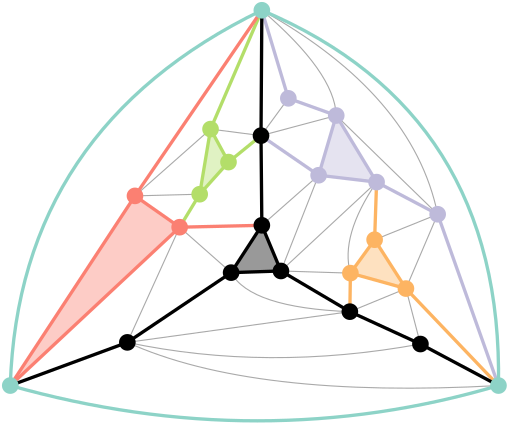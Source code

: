<?xml version="1.0"?>
<!DOCTYPE ipe SYSTEM "ipe.dtd">
<ipe version="70218" creator="Ipe 7.2.24">
<info created="D:20220428131539" modified="D:20220428132555"/>
<ipestyle name="basic">
<symbol name="arrow/arc(spx)">
<path stroke="sym-stroke" fill="sym-stroke" pen="sym-pen">
0 0 m
-1 0.333 l
-1 -0.333 l
h
</path>
</symbol>
<symbol name="arrow/farc(spx)">
<path stroke="sym-stroke" fill="white" pen="sym-pen">
0 0 m
-1 0.333 l
-1 -0.333 l
h
</path>
</symbol>
<symbol name="arrow/ptarc(spx)">
<path stroke="sym-stroke" fill="sym-stroke" pen="sym-pen">
0 0 m
-1 0.333 l
-0.8 0 l
-1 -0.333 l
h
</path>
</symbol>
<symbol name="arrow/fptarc(spx)">
<path stroke="sym-stroke" fill="white" pen="sym-pen">
0 0 m
-1 0.333 l
-0.8 0 l
-1 -0.333 l
h
</path>
</symbol>
<symbol name="mark/circle(sx)" transformations="translations">
<path fill="sym-stroke">
0.6 0 0 0.6 0 0 e
0.4 0 0 0.4 0 0 e
</path>
</symbol>
<symbol name="mark/disk(sx)" transformations="translations">
<path fill="sym-stroke">
0.6 0 0 0.6 0 0 e
</path>
</symbol>
<symbol name="mark/fdisk(sfx)" transformations="translations">
<group>
<path fill="sym-fill">
0.5 0 0 0.5 0 0 e
</path>
<path fill="sym-stroke" fillrule="eofill">
0.6 0 0 0.6 0 0 e
0.4 0 0 0.4 0 0 e
</path>
</group>
</symbol>
<symbol name="mark/box(sx)" transformations="translations">
<path fill="sym-stroke" fillrule="eofill">
-0.6 -0.6 m
0.6 -0.6 l
0.6 0.6 l
-0.6 0.6 l
h
-0.4 -0.4 m
0.4 -0.4 l
0.4 0.4 l
-0.4 0.4 l
h
</path>
</symbol>
<symbol name="mark/square(sx)" transformations="translations">
<path fill="sym-stroke">
-0.6 -0.6 m
0.6 -0.6 l
0.6 0.6 l
-0.6 0.6 l
h
</path>
</symbol>
<symbol name="mark/fsquare(sfx)" transformations="translations">
<group>
<path fill="sym-fill">
-0.5 -0.5 m
0.5 -0.5 l
0.5 0.5 l
-0.5 0.5 l
h
</path>
<path fill="sym-stroke" fillrule="eofill">
-0.6 -0.6 m
0.6 -0.6 l
0.6 0.6 l
-0.6 0.6 l
h
-0.4 -0.4 m
0.4 -0.4 l
0.4 0.4 l
-0.4 0.4 l
h
</path>
</group>
</symbol>
<symbol name="mark/cross(sx)" transformations="translations">
<group>
<path fill="sym-stroke">
-0.43 -0.57 m
0.57 0.43 l
0.43 0.57 l
-0.57 -0.43 l
h
</path>
<path fill="sym-stroke">
-0.43 0.57 m
0.57 -0.43 l
0.43 -0.57 l
-0.57 0.43 l
h
</path>
</group>
</symbol>
<symbol name="arrow/fnormal(spx)">
<path stroke="sym-stroke" fill="white" pen="sym-pen">
0 0 m
-1 0.333 l
-1 -0.333 l
h
</path>
</symbol>
<symbol name="arrow/pointed(spx)">
<path stroke="sym-stroke" fill="sym-stroke" pen="sym-pen">
0 0 m
-1 0.333 l
-0.8 0 l
-1 -0.333 l
h
</path>
</symbol>
<symbol name="arrow/fpointed(spx)">
<path stroke="sym-stroke" fill="white" pen="sym-pen">
0 0 m
-1 0.333 l
-0.8 0 l
-1 -0.333 l
h
</path>
</symbol>
<symbol name="arrow/linear(spx)">
<path stroke="sym-stroke" pen="sym-pen">
-1 0.333 m
0 0 l
-1 -0.333 l
</path>
</symbol>
<symbol name="arrow/fdouble(spx)">
<path stroke="sym-stroke" fill="white" pen="sym-pen">
0 0 m
-1 0.333 l
-1 -0.333 l
h
-1 0 m
-2 0.333 l
-2 -0.333 l
h
</path>
</symbol>
<symbol name="arrow/double(spx)">
<path stroke="sym-stroke" fill="sym-stroke" pen="sym-pen">
0 0 m
-1 0.333 l
-1 -0.333 l
h
-1 0 m
-2 0.333 l
-2 -0.333 l
h
</path>
</symbol>
<symbol name="arrow/mid-normal(spx)">
<path stroke="sym-stroke" fill="sym-stroke" pen="sym-pen">
0.5 0 m
-0.5 0.333 l
-0.5 -0.333 l
h
</path>
</symbol>
<symbol name="arrow/mid-fnormal(spx)">
<path stroke="sym-stroke" fill="white" pen="sym-pen">
0.5 0 m
-0.5 0.333 l
-0.5 -0.333 l
h
</path>
</symbol>
<symbol name="arrow/mid-pointed(spx)">
<path stroke="sym-stroke" fill="sym-stroke" pen="sym-pen">
0.5 0 m
-0.5 0.333 l
-0.3 0 l
-0.5 -0.333 l
h
</path>
</symbol>
<symbol name="arrow/mid-fpointed(spx)">
<path stroke="sym-stroke" fill="white" pen="sym-pen">
0.5 0 m
-0.5 0.333 l
-0.3 0 l
-0.5 -0.333 l
h
</path>
</symbol>
<symbol name="arrow/mid-double(spx)">
<path stroke="sym-stroke" fill="sym-stroke" pen="sym-pen">
1 0 m
0 0.333 l
0 -0.333 l
h
0 0 m
-1 0.333 l
-1 -0.333 l
h
</path>
</symbol>
<symbol name="arrow/mid-fdouble(spx)">
<path stroke="sym-stroke" fill="white" pen="sym-pen">
1 0 m
0 0.333 l
0 -0.333 l
h
0 0 m
-1 0.333 l
-1 -0.333 l
h
</path>
</symbol>
<anglesize name="22.5 deg" value="22.5"/>
<anglesize name="30 deg" value="30"/>
<anglesize name="45 deg" value="45"/>
<anglesize name="60 deg" value="60"/>
<anglesize name="90 deg" value="90"/>
<arrowsize name="large" value="10"/>
<arrowsize name="small" value="5"/>
<arrowsize name="tiny" value="3"/>
<color name="blue" value="0 0 1"/>
<color name="brown" value="0.647 0.165 0.165"/>
<color name="darkblue" value="0 0 0.545"/>
<color name="darkcyan" value="0 0.545 0.545"/>
<color name="darkgray" value="0.663"/>
<color name="darkgreen" value="0 0.392 0"/>
<color name="darkmagenta" value="0.545 0 0.545"/>
<color name="darkorange" value="1 0.549 0"/>
<color name="darkred" value="0.545 0 0"/>
<color name="gold" value="1 0.843 0"/>
<color name="gray" value="0.745"/>
<color name="green" value="0 1 0"/>
<color name="lightblue" value="0.678 0.847 0.902"/>
<color name="lightcyan" value="0.878 1 1"/>
<color name="lightgray" value="0.827"/>
<color name="lightgreen" value="0.565 0.933 0.565"/>
<color name="lightyellow" value="1 1 0.878"/>
<color name="navy" value="0 0 0.502"/>
<color name="orange" value="1 0.647 0"/>
<color name="pink" value="1 0.753 0.796"/>
<color name="purple" value="0.627 0.125 0.941"/>
<color name="red" value="1 0 0"/>
<color name="seagreen" value="0.18 0.545 0.341"/>
<color name="turquoise" value="0.251 0.878 0.816"/>
<color name="violet" value="0.933 0.51 0.933"/>
<color name="yellow" value="1 1 0"/>
<dashstyle name="dash dot dotted" value="[4 2 1 2 1 2] 0"/>
<dashstyle name="dash dotted" value="[4 2 1 2] 0"/>
<dashstyle name="dashed" value="[4] 0"/>
<dashstyle name="dotted" value="[1 3] 0"/>
<gridsize name="10 pts (~3.5 mm)" value="10"/>
<gridsize name="14 pts (~5 mm)" value="14"/>
<gridsize name="16 pts (~6 mm)" value="16"/>
<gridsize name="20 pts (~7 mm)" value="20"/>
<gridsize name="28 pts (~10 mm)" value="28"/>
<gridsize name="32 pts (~12 mm)" value="32"/>
<gridsize name="4 pts" value="4"/>
<gridsize name="56 pts (~20 mm)" value="56"/>
<gridsize name="8 pts (~3 mm)" value="8"/>
<opacity name="10%" value="0.1"/>
<opacity name="30%" value="0.3"/>
<opacity name="50%" value="0.5"/>
<opacity name="75%" value="0.75"/>
<pen name="fat" value="1.2"/>
<pen name="heavier" value="0.8"/>
<pen name="ultrafat" value="2"/>
<symbolsize name="large" value="5"/>
<symbolsize name="small" value="2"/>
<symbolsize name="tiny" value="1.1"/>
<textsize name="Huge" value="\Huge"/>
<textsize name="LARGE" value="\LARGE"/>
<textsize name="Large" value="\Large"/>
<textsize name="footnote" value="\footnotesize"/>
<textsize name="huge" value="\huge"/>
<textsize name="large" value="\large"/>
<textsize name="small" value="\small"/>
<textsize name="tiny" value="\tiny"/>
<textstyle name="center" begin="\begin{center}" end="\end{center}"/>
<textstyle name="item" begin="\begin{itemize}\item{}" end="\end{itemize}"/>
<textstyle name="itemize" begin="\begin{itemize}" end="\end{itemize}"/>
<tiling name="falling" angle="-60" step="4" width="1"/>
<tiling name="rising" angle="30" step="4" width="1"/>
</ipestyle>
<ipestyle name="brew">
<color name="aliceblue" value="0.941 0.973 1"/>
<color name="brew1" value="0.552 0.827 0.78"/>
<color name="brew2" value="1 1 0.701"/>
<color name="brew3" value="0.745 0.729 0.854"/>
<color name="brew4" value="0.984 0.501 0.447"/>
<color name="brew5" value="0.501 0.694 0.827"/>
<color name="brew6" value="0.992 0.705 0.384"/>
<color name="brew7" value="0.701 0.87 0.411"/>
<color name="brew8" value="0.988 0.803 0.898"/>
</ipestyle>
<ipestyle>
<opacity name="10%" value="0.1"/>
<opacity name="20%" value="0.2"/>
<opacity name="30%" value="0.3"/>
<opacity name="40%" value="0.4"/>
<opacity name="50%" value="0.5"/>
<opacity name="60%" value="0.6"/>
<opacity name="70%" value="0.7"/>
<opacity name="80%" value="0.8"/>
<opacity name="90%" value="0.9"/>
</ipestyle>
<ipestyle name="brew">
<color name="aliceblue" value="0.941 0.973 1"/>
<color name="brew1" value="0.552 0.827 0.78"/>
<color name="brew2" value="1 1 0.701"/>
<color name="brew3" value="0.745 0.729 0.854"/>
<color name="brew4" value="0.984 0.501 0.447"/>
<color name="brew5" value="0.501 0.694 0.827"/>
<color name="brew6" value="0.992 0.705 0.384"/>
<color name="brew7" value="0.701 0.87 0.411"/>
<color name="brew8" value="0.988 0.803 0.898"/>
</ipestyle>
<page>
<layer name="alpha"/>
<layer name="tripod_edges"/>
<layer name="non-tripod_edges"/>
<layer name="sperner_triangles"/>
<layer name="T"/>
<view layers="alpha tripod_edges non-tripod_edges sperner_triangles" active="T"/>
<view layers="alpha T" active="T"/>
<path layer="T" matrix="1 0 0 1 -0.00045033 -0.00027878" stroke="brew8" pen="ultrafat" cap="1">
175.336 582.773 m
178.324 675.429
265.899 717.871 c
</path>
<path matrix="1 0 0 1 -0.00045033 -0.00027878" stroke="brew8" pen="ultrafat" cap="1">
351.083 582.773 m
265.301 557.367
175.336 582.773 c
</path>
<path matrix="1 0 0 1 -0.00045033 -0.00027878" stroke="brew8" pen="ultrafat" cap="1">
217.479 598.315 m
175.336 582.773 l
</path>
<path matrix="1 0 0 1 -0.00045033 -0.00027878" stroke="brew8" pen="ultrafat" cap="1">
272.774 624.02 m
297.582 609.374 l
</path>
<path matrix="1 0 0 1 -0.00045033 -0.00027878" stroke="brew8" pen="ultrafat" cap="1">
297.582 609.374 m
322.987 597.717 l
</path>
<path matrix="1 0 0 1 -0.00045033 -0.00027878" stroke="brew8" pen="ultrafat" cap="1">
322.987 597.717 m
351.083 582.773 l
</path>
<path matrix="1 0 0 1 -0.00045033 -0.00027878" stroke="brew8" pen="ultrafat" cap="1">
254.84 623.422 m
217.479 598.315 l
</path>
<path matrix="1 0 0 1 0.0001817 -0.00005542" stroke="brew8" pen="ultrafat" cap="1">
265.899 640.458 m
265.6 672.739 l
</path>
<path matrix="1 0 0 1 0.0001817 -0.00005542" stroke="brew8" pen="ultrafat" cap="1">
265.6 672.739 m
265.899 717.871 l
</path>
<path matrix="1 0 0 1 -0.00045033 -0.00027878" stroke="brew8" pen="ultrafat" cap="1">
236.311 639.779 m
265.899 640.458 l
</path>
<path matrix="1 0 0 1 -0.00045033 -0.00027878" stroke="brew8" pen="ultrafat" cap="1">
220.229 651.051 m
265.899 717.871 l
</path>
<path matrix="1 0 0 1 -0.00032105 -0.00028787" stroke="brew8" pen="ultrafat" cap="1">
329.193 644.438 m
351.083 582.773 l
</path>
<path matrix="1 0 0 1 -0.00032105 -0.00028787" stroke="brew8" pen="ultrafat" cap="1">
275.435 686.174 m
265.899 717.871 l
</path>
<path matrix="1 0 0 1 -0.00032105 -0.00028787" stroke="brew8" pen="ultrafat" cap="1">
286.34 658.486 m
265.6 672.739 l
</path>
<path matrix="1 0 0 1 -0.00032105 -0.00028787" stroke="brew8" pen="ultrafat" cap="1">
307.21 656.012 m
329.193 644.438 l
</path>
<path matrix="1 0 0 1 -0.00032105 -0.00028787" stroke="brew8" pen="ultrafat" cap="1">
292.683 679.982 m
275.435 686.174 l
</path>
<path matrix="1 0 0 1 0.0001817 -0.00005542" stroke="brew8" pen="ultrafat" cap="1">
247.433 675.098 m
265.899 717.871 l
</path>
<path matrix="1 0 0 1 0.0001817 -0.00005542" stroke="brew8" pen="ultrafat" cap="1">
253.895 663.224 m
265.6 672.739 l
</path>
<path matrix="1 0 0 1 0.0001817 -0.00005542" stroke="brew8" pen="ultrafat" cap="1">
243.525 651.652 m
236.311 639.779 l
</path>
<path matrix="1 0 0 1 0.0002415 -0.00023942" stroke="brew8" pen="ultrafat" cap="1">
317.77 617.685 m
351.083 582.773 l
</path>
<path matrix="1 0 0 1 0.0002415 -0.00023942" stroke="brew8" pen="ultrafat" cap="1">
297.781 623.246 m
297.582 609.374 l
</path>
<path matrix="1 0 0 1 0.0002415 -0.00023942" stroke="brew8" pen="ultrafat" cap="1">
306.498 635.27 m
307.21 656.012 l
</path>
<path layer="sperner_triangles" fill="brew7" opacity="40%" stroke-opacity="opaque">
247.433 675.098 m
243.525 651.652 l
253.895 663.224 l
h
</path>
<path fill="brew3" opacity="40%" stroke-opacity="opaque">
286.34 658.486 m
307.21 656.012 l
292.683 679.982 l
h
</path>
<path fill="brew6" opacity="40%" stroke-opacity="opaque">
297.781 623.246 m
317.77 617.685 l
306.498 635.27 l
h
</path>
<path fill="black" opacity="40%" stroke-opacity="opaque">
254.84 623.422 m
272.774 624.02 l
265.899 640.458 l
h
</path>
<path fill="brew4" opacity="40%" stroke-opacity="opaque">
220.229 651.051 m
175.336 582.773 l
236.311 639.779 l
h
</path>
<path layer="non-tripod_edges" stroke="darkgray" cap="1">
217.479 598.315 m
267.722 587.626
322.987 597.717 c
</path>
<path stroke="darkgray" cap="1">
217.479 598.315 m
262.462 577.857
351.083 582.773 c
</path>
<path stroke="darkgray" cap="1">
297.582 609.374 m
217.479 598.315 l
</path>
<path stroke="darkgray" cap="1">
297.582 609.374 m
261.711 610.772
254.84 623.422 c
</path>
<path stroke="darkgray" cap="1">
254.84 623.422 m
236.311 639.779 l
</path>
<path stroke="darkgray" cap="1">
236.311 639.779 m
217.479 598.315 l
</path>
<path stroke="darkgray" cap="1">
220.229 651.051 m
243.525 651.652 l
</path>
<path stroke="darkgray" cap="1">
247.433 675.098 m
220.229 651.051 l
</path>
<path stroke="darkgray" cap="1">
247.433 675.098 m
265.6 672.739 l
</path>
<path stroke="darkgray" cap="1">
265.6 672.739 m
292.683 679.982 l
</path>
<path stroke="darkgray" cap="1">
275.435 686.174 m
265.6 672.739 l
</path>
<path stroke="darkgray" cap="1">
286.34 658.486 m
265.899 640.458 l
</path>
<path stroke="darkgray" cap="1">
272.774 624.02 m
307.21 656.012 l
</path>
<path stroke="darkgray" cap="1">
286.34 658.486 m
272.774 624.02 l
</path>
<path stroke="darkgray" cap="1">
272.774 624.02 m
297.781 623.246 l
</path>
<path stroke="darkgray" cap="1">
297.781 623.246 m
294.024 636.622
307.21 656.012 c
</path>
<path stroke="darkgray" cap="1">
306.498 635.27 m
329.193 644.438 l
</path>
<path stroke="darkgray" cap="1">
329.193 644.438 m
317.77 617.685 l
</path>
<path stroke="darkgray" cap="1">
329.193 644.438 m
309.354 663.675
292.683 679.982 c
</path>
<path stroke="darkgray" cap="1">
265.899 717.871 m
320.325 687.572
329.193 644.438 c
</path>
<path stroke="darkgray" cap="1">
297.582 609.374 m
317.77 617.685 l
</path>
<path stroke="darkgray" cap="1">
317.77 617.685 m
322.987 597.717 l
</path>
<path stroke="darkgray" cap="1">
292.683 679.982 m
292.07 695.538
265.899 717.871 c
</path>
<path layer="tripod_edges" stroke="brew7" pen="fat" cap="1">
247.433 675.098 m
265.899 717.871 l
</path>
<path stroke="brew7" pen="fat" cap="1">
253.895 663.224 m
265.6 672.739 l
</path>
<path stroke="brew7" pen="fat" cap="1">
243.525 651.652 m
236.311 639.779 l
</path>
<path stroke="brew4" pen="fat" cap="1">
236.311 639.779 m
175.336 582.773 l
</path>
<path stroke="brew4" pen="fat" cap="1">
236.311 639.779 m
265.899 640.458 l
</path>
<path stroke="brew4" pen="fat" cap="1">
220.229 651.051 m
265.899 717.871 l
</path>
<path stroke="brew4" pen="fat" cap="1">
220.229 651.051 m
175.336 582.773 l
h
</path>
<path stroke="brew3" pen="fat" cap="1">
329.193 644.438 m
351.083 582.773 l
</path>
<path stroke="brew6" pen="fat" cap="1">
317.77 617.685 m
351.083 582.773 l
</path>
<path stroke="brew6" pen="fat" cap="1">
297.781 623.246 m
297.582 609.374 l
</path>
<path stroke="brew6" pen="fat" cap="1">
306.498 635.27 m
307.21 656.012 l
</path>
<path stroke="brew3" pen="fat" cap="1">
275.435 686.174 m
265.899 717.871 l
</path>
<path stroke="brew3" pen="fat" cap="1">
286.34 658.486 m
265.6 672.739 l
</path>
<path stroke="black" pen="fat" cap="1">
217.479 598.315 m
175.336 582.773 l
</path>
<use layer="alpha" name="mark/disk(sx)" pos="265.899 640.458" size="large" stroke="black"/>
<use name="mark/disk(sx)" pos="272.774 624.02" size="large" stroke="black"/>
<use name="mark/disk(sx)" pos="254.84 623.422" size="large" stroke="black"/>
<path layer="tripod_edges" stroke="black" pen="fat" cap="1">
265.899 640.458 m
254.84 623.422 l
272.774 624.02 l
h
</path>
<use layer="alpha" name="mark/disk(sx)" pos="265.6 672.739" size="large" stroke="black"/>
<use name="mark/disk(sx)" pos="217.479 598.315" size="large" stroke="black"/>
<use name="mark/disk(sx)" pos="297.582 609.374" size="large" stroke="black"/>
<use name="mark/disk(sx)" pos="322.987 597.717" size="large" stroke="black"/>
<path layer="tripod_edges" stroke="black" pen="fat" cap="1">
272.774 624.02 m
297.582 609.374 l
</path>
<path stroke="black" pen="fat" cap="1">
297.582 609.374 m
322.987 597.717 l
</path>
<path stroke="black" pen="fat" cap="1">
322.987 597.717 m
351.083 582.773 l
</path>
<path stroke="black" pen="fat" cap="1">
254.84 623.422 m
217.479 598.315 l
</path>
<path stroke="black" pen="fat" cap="1">
265.899 640.458 m
265.6 672.739 l
</path>
<path stroke="black" pen="fat" cap="1">
265.6 672.739 m
265.899 717.871 l
</path>
<path stroke="brew1" pen="fat" cap="1">
175.336 582.773 m
178.324 675.429
265.899 717.871 c
</path>
<path stroke="brew1" pen="fat" cap="1">
265.899 717.871 m
352.876 681.107
351.083 582.773 c
</path>
<path stroke="brew1" pen="fat" cap="1">
351.083 582.773 m
265.301 557.367
175.336 582.773 c
</path>
<use layer="alpha" name="mark/disk(sx)" pos="265.899 717.871" size="large" stroke="brew1"/>
<use name="mark/disk(sx)" pos="351.083 582.773" size="large" stroke="brew1"/>
<use matrix="0.996506 0.0835214 -0.0835214 0.996506 48.6413 -9.64191" name="mark/disk(sx)" pos="292.671 645.941" size="large" stroke="brew3"/>
<use matrix="0.996506 0.0835214 -0.0835214 0.996506 48.6413 -9.64191" name="mark/disk(sx)" pos="300.787 666.832" size="large" stroke="brew3"/>
<use matrix="0.996506 0.0835214 -0.0835214 0.996506 48.6413 -9.64191" name="mark/disk(sx)" pos="313.261 641.732" size="large" stroke="brew3"/>
<path layer="tripod_edges" matrix="0.996506 0.0835214 -0.0835214 0.996506 48.6413 -9.64191" stroke="brew3" pen="fat" cap="1">
300.787 666.832 m
292.671 645.941 l
313.261 641.732 l
h
</path>
<path stroke="brew3" pen="fat" cap="1">
307.21 656.012 m
329.193 644.438 l
</path>
<use layer="alpha" name="mark/disk(sx)" pos="329.193 644.438" size="large" stroke="brew3"/>
<use matrix="1 0 0 1 -6.54767 -8.94474" name="mark/disk(sx)" pos="281.983 695.119" size="large" stroke="brew3"/>
<path layer="tripod_edges" stroke="brew3" pen="fat" cap="1">
292.683 679.982 m
275.435 686.174 l
</path>
<use layer="alpha" name="mark/disk(sx)" pos="317.77 617.685" size="large" stroke="brew6"/>
<use name="mark/disk(sx)" pos="306.498 635.27" size="large" stroke="brew6"/>
<use name="mark/disk(sx)" pos="297.781 623.246" size="large" stroke="brew6"/>
<path layer="tripod_edges" stroke="brew6" pen="fat" cap="1">
306.498 635.27 m
297.781 623.246 l
</path>
<path stroke="brew6" pen="fat" cap="1">
297.781 623.246 m
317.77 617.685 l
</path>
<path stroke="brew6" pen="fat" cap="1">
317.77 617.685 m
306.498 635.27 l
</path>
<path stroke="brew4" pen="fat" cap="1">
220.229 651.051 m
236.311 639.779 l
h
</path>
<use layer="alpha" name="mark/disk(sx)" pos="175.336 582.773" size="large" stroke="brew1"/>
<use name="mark/disk(sx)" pos="236.311 639.779" size="large" stroke="brew4"/>
<use name="mark/disk(sx)" pos="220.229 651.051" size="large" stroke="brew4"/>
<use name="mark/disk(sx)" pos="253.895 663.224" size="large" stroke="brew7"/>
<use name="mark/disk(sx)" pos="247.433 675.098" size="large" stroke="brew7"/>
<use name="mark/disk(sx)" pos="243.525 651.652" size="large" stroke="brew7"/>
<path layer="tripod_edges" stroke="brew7" pen="fat" cap="1">
247.433 675.098 m
243.525 651.652 l
253.895 663.224 l
247.433 675.098 l
</path>
</page>
</ipe>
